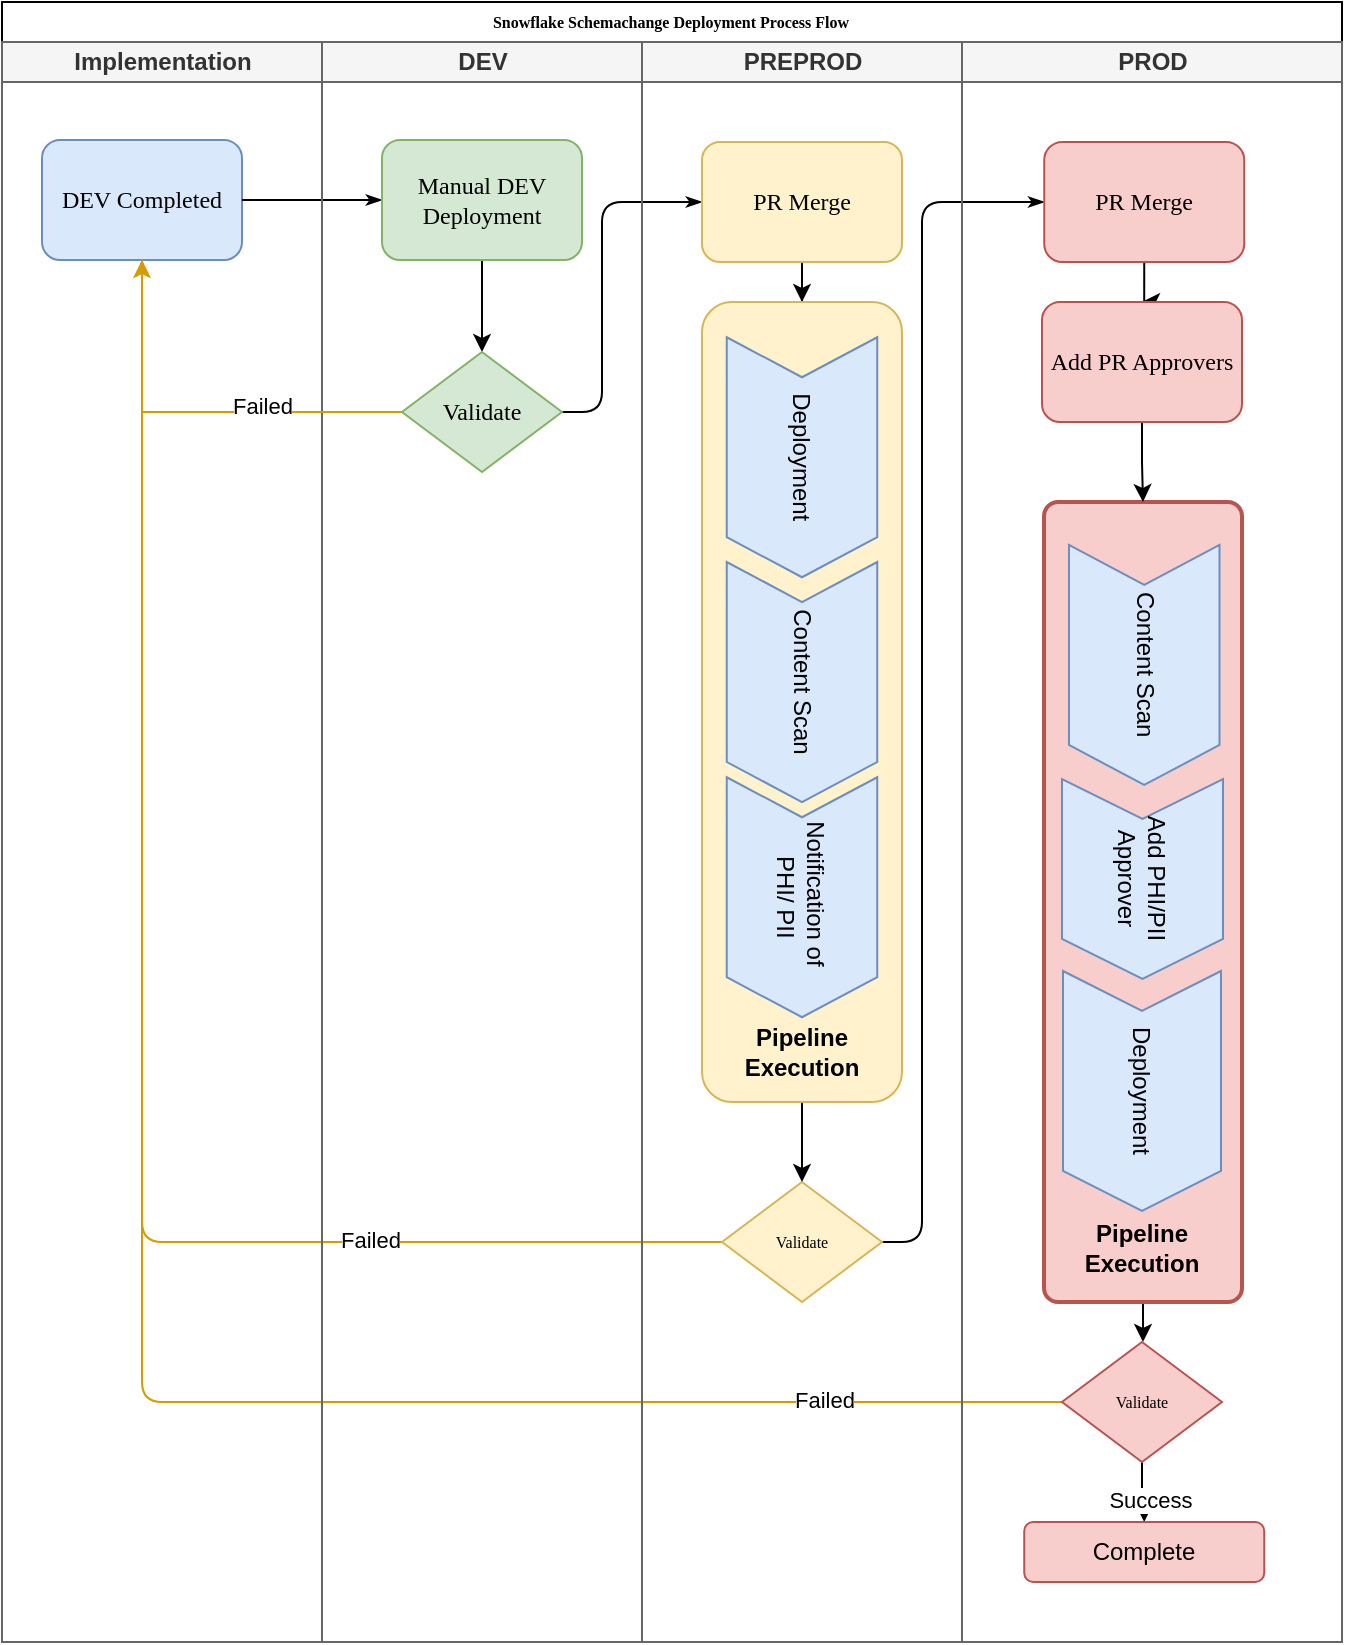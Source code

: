 <mxfile version="24.7.12">
  <diagram name="Page-1" id="74e2e168-ea6b-b213-b513-2b3c1d86103e">
    <mxGraphModel dx="678" dy="400" grid="1" gridSize="10" guides="1" tooltips="1" connect="1" arrows="1" fold="1" page="1" pageScale="1" pageWidth="1100" pageHeight="850" background="none" math="0" shadow="0">
      <root>
        <mxCell id="0" />
        <mxCell id="1" parent="0" />
        <mxCell id="77e6c97f196da883-1" value="Snowflake Schemachange Deployment Process Flow&amp;nbsp;" style="swimlane;html=1;childLayout=stackLayout;startSize=20;rounded=0;shadow=0;labelBackgroundColor=none;strokeWidth=1;fontFamily=Verdana;fontSize=8;align=center;" parent="1" vertex="1">
          <mxGeometry x="320" y="430" width="670" height="820" as="geometry" />
        </mxCell>
        <mxCell id="77e6c97f196da883-2" value="Implementation" style="swimlane;html=1;startSize=20;fillColor=#f5f5f5;fontColor=#333333;strokeColor=#666666;" parent="77e6c97f196da883-1" vertex="1">
          <mxGeometry y="20" width="160" height="800" as="geometry" />
        </mxCell>
        <mxCell id="77e6c97f196da883-8" value="&lt;font style=&quot;font-size: 12px;&quot;&gt;DEV Completed&lt;/font&gt;" style="rounded=1;whiteSpace=wrap;html=1;shadow=0;labelBackgroundColor=none;strokeWidth=1;fontFamily=Verdana;fontSize=8;align=center;fillColor=#dae8fc;strokeColor=#6c8ebf;" parent="77e6c97f196da883-2" vertex="1">
          <mxGeometry x="20" y="49" width="100" height="60" as="geometry" />
        </mxCell>
        <mxCell id="77e6c97f196da883-26" style="edgeStyle=orthogonalEdgeStyle;rounded=1;html=1;labelBackgroundColor=none;startArrow=none;startFill=0;startSize=5;endArrow=classicThin;endFill=1;endSize=5;jettySize=auto;orthogonalLoop=1;strokeWidth=1;fontFamily=Verdana;fontSize=8" parent="77e6c97f196da883-1" source="77e6c97f196da883-8" target="77e6c97f196da883-11" edge="1">
          <mxGeometry relative="1" as="geometry" />
        </mxCell>
        <mxCell id="77e6c97f196da883-28" style="edgeStyle=orthogonalEdgeStyle;rounded=1;html=1;labelBackgroundColor=none;startArrow=none;startFill=0;startSize=5;endArrow=classicThin;endFill=1;endSize=5;jettySize=auto;orthogonalLoop=1;strokeWidth=1;fontFamily=Verdana;fontSize=8;exitX=1;exitY=0.5;exitDx=0;exitDy=0;entryX=0;entryY=0.5;entryDx=0;entryDy=0;" parent="77e6c97f196da883-1" source="xj1-G3i19I13nu__vCrl-2" target="77e6c97f196da883-12" edge="1">
          <mxGeometry relative="1" as="geometry">
            <mxPoint x="290" y="205" as="sourcePoint" />
            <Array as="points">
              <mxPoint x="300" y="205" />
              <mxPoint x="300" y="100" />
            </Array>
          </mxGeometry>
        </mxCell>
        <mxCell id="77e6c97f196da883-30" style="edgeStyle=orthogonalEdgeStyle;rounded=1;html=1;labelBackgroundColor=none;startArrow=none;startFill=0;startSize=5;endArrow=classicThin;endFill=1;endSize=5;jettySize=auto;orthogonalLoop=1;strokeWidth=1;fontFamily=Verdana;fontSize=8;entryX=0.5;entryY=1;entryDx=0;entryDy=0;fillColor=#ffe6cc;strokeColor=#d79b00;exitX=0;exitY=0.5;exitDx=0;exitDy=0;" parent="77e6c97f196da883-1" source="77e6c97f196da883-13" target="77e6c97f196da883-8" edge="1">
          <mxGeometry relative="1" as="geometry">
            <mxPoint x="240" y="235" as="targetPoint" />
            <Array as="points">
              <mxPoint x="70" y="620" />
            </Array>
          </mxGeometry>
        </mxCell>
        <mxCell id="xj1-G3i19I13nu__vCrl-8" value="Failed" style="edgeLabel;html=1;align=center;verticalAlign=middle;resizable=0;points=[];" parent="77e6c97f196da883-30" vertex="1" connectable="0">
          <mxGeometry x="-0.548" y="-1" relative="1" as="geometry">
            <mxPoint as="offset" />
          </mxGeometry>
        </mxCell>
        <mxCell id="77e6c97f196da883-31" style="edgeStyle=orthogonalEdgeStyle;rounded=1;html=1;labelBackgroundColor=none;startArrow=none;startFill=0;startSize=5;endArrow=classicThin;endFill=1;endSize=5;jettySize=auto;orthogonalLoop=1;strokeWidth=1;fontFamily=Verdana;fontSize=8;entryX=0.5;entryY=1;entryDx=0;entryDy=0;fillColor=#ffe6cc;strokeColor=#d79b00;exitX=0;exitY=0.5;exitDx=0;exitDy=0;" parent="77e6c97f196da883-1" source="xj1-G3i19I13nu__vCrl-77" target="77e6c97f196da883-8" edge="1">
          <mxGeometry relative="1" as="geometry">
            <mxPoint x="440" y="370" as="sourcePoint" />
            <mxPoint x="240" y="235" as="targetPoint" />
          </mxGeometry>
        </mxCell>
        <mxCell id="xj1-G3i19I13nu__vCrl-79" value="Failed" style="edgeLabel;html=1;align=center;verticalAlign=middle;resizable=0;points=[];" parent="77e6c97f196da883-31" vertex="1" connectable="0">
          <mxGeometry x="-0.769" y="-1" relative="1" as="geometry">
            <mxPoint as="offset" />
          </mxGeometry>
        </mxCell>
        <mxCell id="77e6c97f196da883-33" style="edgeStyle=orthogonalEdgeStyle;rounded=1;html=1;labelBackgroundColor=none;startArrow=none;startFill=0;startSize=5;endArrow=classicThin;endFill=1;endSize=5;jettySize=auto;orthogonalLoop=1;strokeWidth=1;fontFamily=Verdana;fontSize=8;entryX=0;entryY=0.5;entryDx=0;entryDy=0;exitX=1;exitY=0.5;exitDx=0;exitDy=0;" parent="77e6c97f196da883-1" source="77e6c97f196da883-13" target="77e6c97f196da883-15" edge="1">
          <mxGeometry relative="1" as="geometry">
            <Array as="points">
              <mxPoint x="460" y="620" />
              <mxPoint x="460" y="100" />
            </Array>
          </mxGeometry>
        </mxCell>
        <mxCell id="77e6c97f196da883-3" value="DEV" style="swimlane;html=1;startSize=20;fillColor=#f5f5f5;fontColor=#333333;strokeColor=#666666;" parent="77e6c97f196da883-1" vertex="1">
          <mxGeometry x="160" y="20" width="160" height="800" as="geometry" />
        </mxCell>
        <mxCell id="xj1-G3i19I13nu__vCrl-1" style="edgeStyle=orthogonalEdgeStyle;rounded=0;orthogonalLoop=1;jettySize=auto;html=1;exitX=0.5;exitY=1;exitDx=0;exitDy=0;" parent="77e6c97f196da883-3" source="77e6c97f196da883-11" edge="1">
          <mxGeometry relative="1" as="geometry">
            <mxPoint x="80" y="155" as="targetPoint" />
          </mxGeometry>
        </mxCell>
        <mxCell id="77e6c97f196da883-11" value="&lt;font style=&quot;font-size: 12px;&quot;&gt;Manual DEV Deployment&lt;/font&gt;" style="rounded=1;whiteSpace=wrap;html=1;shadow=0;labelBackgroundColor=none;strokeWidth=1;fontFamily=Verdana;fontSize=8;align=center;fillColor=#d5e8d4;strokeColor=#82b366;" parent="77e6c97f196da883-3" vertex="1">
          <mxGeometry x="30" y="49" width="100" height="60" as="geometry" />
        </mxCell>
        <mxCell id="xj1-G3i19I13nu__vCrl-2" value="&lt;font style=&quot;font-size: 12px;&quot;&gt;Validate&lt;/font&gt;" style="rhombus;whiteSpace=wrap;html=1;rounded=0;shadow=0;labelBackgroundColor=none;strokeWidth=1;fontFamily=Verdana;fontSize=8;align=center;fillColor=#d5e8d4;strokeColor=#82b366;" parent="77e6c97f196da883-3" vertex="1">
          <mxGeometry x="40" y="155" width="80" height="60" as="geometry" />
        </mxCell>
        <mxCell id="77e6c97f196da883-4" value="PREPROD" style="swimlane;html=1;startSize=20;fillColor=#f5f5f5;fontColor=#333333;strokeColor=#666666;" parent="77e6c97f196da883-1" vertex="1">
          <mxGeometry x="320" y="20" width="160" height="800" as="geometry" />
        </mxCell>
        <mxCell id="xj1-G3i19I13nu__vCrl-6" style="edgeStyle=orthogonalEdgeStyle;rounded=0;orthogonalLoop=1;jettySize=auto;html=1;" parent="77e6c97f196da883-4" source="77e6c97f196da883-12" target="xj1-G3i19I13nu__vCrl-5" edge="1">
          <mxGeometry relative="1" as="geometry" />
        </mxCell>
        <mxCell id="77e6c97f196da883-12" value="&lt;font style=&quot;font-size: 12px;&quot;&gt;PR Merge&lt;/font&gt;" style="rounded=1;whiteSpace=wrap;html=1;shadow=0;labelBackgroundColor=none;strokeWidth=1;fontFamily=Verdana;fontSize=8;align=center;fillColor=#fff2cc;strokeColor=#d6b656;" parent="77e6c97f196da883-4" vertex="1">
          <mxGeometry x="30" y="50" width="100" height="60" as="geometry" />
        </mxCell>
        <mxCell id="77e6c97f196da883-13" value="Validate" style="rhombus;whiteSpace=wrap;html=1;rounded=0;shadow=0;labelBackgroundColor=none;strokeWidth=1;fontFamily=Verdana;fontSize=8;align=center;fillColor=#fff2cc;strokeColor=#d6b656;" parent="77e6c97f196da883-4" vertex="1">
          <mxGeometry x="40" y="570" width="80" height="60" as="geometry" />
        </mxCell>
        <mxCell id="4-QMjb-365ucLHek7Qsb-2" style="edgeStyle=orthogonalEdgeStyle;rounded=0;orthogonalLoop=1;jettySize=auto;html=1;exitX=0.5;exitY=1;exitDx=0;exitDy=0;entryX=0.5;entryY=0;entryDx=0;entryDy=0;" edge="1" parent="77e6c97f196da883-4" source="xj1-G3i19I13nu__vCrl-5" target="77e6c97f196da883-13">
          <mxGeometry relative="1" as="geometry">
            <Array as="points">
              <mxPoint x="80" y="380" />
              <mxPoint x="80" y="380" />
            </Array>
          </mxGeometry>
        </mxCell>
        <mxCell id="xj1-G3i19I13nu__vCrl-5" value="" style="rounded=1;whiteSpace=wrap;html=1;shadow=0;labelBackgroundColor=none;strokeWidth=1;fontFamily=Verdana;fontSize=8;align=center;fillColor=#fff2cc;strokeColor=#d6b656;" parent="77e6c97f196da883-4" vertex="1">
          <mxGeometry x="30" y="130" width="100" height="400" as="geometry" />
        </mxCell>
        <mxCell id="4-QMjb-365ucLHek7Qsb-3" value="Deployment" style="shape=step;perimeter=stepPerimeter;fixedSize=1;points=[];whiteSpace=wrap;html=1;rotation=90;fillColor=#dae8fc;strokeColor=#6c8ebf;" vertex="1" parent="77e6c97f196da883-4">
          <mxGeometry x="20" y="170" width="120" height="75.25" as="geometry" />
        </mxCell>
        <mxCell id="4-QMjb-365ucLHek7Qsb-4" value="Content Scan" style="shape=step;perimeter=stepPerimeter;fixedSize=1;points=[];whiteSpace=wrap;html=1;rotation=90;fillColor=#dae8fc;strokeColor=#6c8ebf;" vertex="1" parent="77e6c97f196da883-4">
          <mxGeometry x="20" y="282.38" width="120" height="75.25" as="geometry" />
        </mxCell>
        <mxCell id="4-QMjb-365ucLHek7Qsb-5" value="Notification of&amp;nbsp;&lt;div&gt;PHI/ PII&lt;/div&gt;" style="shape=step;perimeter=stepPerimeter;fixedSize=1;points=[];whiteSpace=wrap;html=1;rotation=90;fillColor=#dae8fc;strokeColor=#6c8ebf;" vertex="1" parent="77e6c97f196da883-4">
          <mxGeometry x="20" y="390" width="120" height="75.25" as="geometry" />
        </mxCell>
        <mxCell id="4-QMjb-365ucLHek7Qsb-6" value="&lt;b&gt;Pipeline Execution&lt;/b&gt;" style="text;html=1;align=center;verticalAlign=middle;whiteSpace=wrap;rounded=0;" vertex="1" parent="77e6c97f196da883-4">
          <mxGeometry x="50" y="490" width="60" height="30" as="geometry" />
        </mxCell>
        <mxCell id="77e6c97f196da883-5" value="PROD" style="swimlane;html=1;startSize=20;fillColor=#f5f5f5;fontColor=#333333;strokeColor=#666666;" parent="77e6c97f196da883-1" vertex="1">
          <mxGeometry x="480" y="20" width="190" height="800" as="geometry" />
        </mxCell>
        <mxCell id="xj1-G3i19I13nu__vCrl-87" style="edgeStyle=orthogonalEdgeStyle;rounded=0;orthogonalLoop=1;jettySize=auto;html=1;exitX=0.5;exitY=1;exitDx=0;exitDy=0;" parent="77e6c97f196da883-5" source="77e6c97f196da883-15" target="xj1-G3i19I13nu__vCrl-86" edge="1">
          <mxGeometry relative="1" as="geometry" />
        </mxCell>
        <mxCell id="77e6c97f196da883-15" value="&lt;font style=&quot;font-size: 12px;&quot;&gt;PR Merge&lt;/font&gt;" style="rounded=1;whiteSpace=wrap;html=1;shadow=0;labelBackgroundColor=none;strokeWidth=1;fontFamily=Verdana;fontSize=8;align=center;fillColor=#f8cecc;strokeColor=#b85450;" parent="77e6c97f196da883-5" vertex="1">
          <mxGeometry x="41.12" y="50" width="100" height="60" as="geometry" />
        </mxCell>
        <mxCell id="xj1-G3i19I13nu__vCrl-78" style="edgeStyle=orthogonalEdgeStyle;rounded=0;orthogonalLoop=1;jettySize=auto;html=1;" parent="77e6c97f196da883-5" source="xj1-G3i19I13nu__vCrl-75" target="xj1-G3i19I13nu__vCrl-77" edge="1">
          <mxGeometry relative="1" as="geometry" />
        </mxCell>
        <mxCell id="xj1-G3i19I13nu__vCrl-75" value="" style="rounded=1;whiteSpace=wrap;html=1;absoluteArcSize=1;arcSize=14;strokeWidth=2;fillColor=#f8cecc;strokeColor=#b85450;" parent="77e6c97f196da883-5" vertex="1">
          <mxGeometry x="41" y="230" width="99" height="400" as="geometry" />
        </mxCell>
        <mxCell id="xj1-G3i19I13nu__vCrl-73" value="Add PHI/PII Approver" style="shape=step;perimeter=stepPerimeter;fixedSize=1;points=[];whiteSpace=wrap;html=1;rotation=90;fillColor=#dae8fc;strokeColor=#6c8ebf;" parent="77e6c97f196da883-5" vertex="1">
          <mxGeometry x="40.25" y="378.25" width="100" height="80.5" as="geometry" />
        </mxCell>
        <mxCell id="xj1-G3i19I13nu__vCrl-71" value="Content Scan" style="shape=step;perimeter=stepPerimeter;fixedSize=1;points=[];whiteSpace=wrap;html=1;rotation=90;fillColor=#dae8fc;strokeColor=#6c8ebf;" parent="77e6c97f196da883-5" vertex="1">
          <mxGeometry x="31.12" y="273.87" width="120" height="75.25" as="geometry" />
        </mxCell>
        <mxCell id="xj1-G3i19I13nu__vCrl-74" value="Deployment" style="shape=step;perimeter=stepPerimeter;fixedSize=1;points=[];whiteSpace=wrap;html=1;rotation=90;fillColor=#dae8fc;strokeColor=#6c8ebf;" parent="77e6c97f196da883-5" vertex="1">
          <mxGeometry x="30" y="485" width="120" height="79" as="geometry" />
        </mxCell>
        <mxCell id="xj1-G3i19I13nu__vCrl-76" value="&lt;b&gt;Pipeline Execution&lt;/b&gt;" style="text;html=1;align=center;verticalAlign=middle;whiteSpace=wrap;rounded=0;" parent="77e6c97f196da883-5" vertex="1">
          <mxGeometry x="60" y="588" width="60" height="30" as="geometry" />
        </mxCell>
        <mxCell id="xj1-G3i19I13nu__vCrl-84" style="edgeStyle=orthogonalEdgeStyle;rounded=0;orthogonalLoop=1;jettySize=auto;html=1;exitX=0.5;exitY=1;exitDx=0;exitDy=0;" parent="77e6c97f196da883-5" source="xj1-G3i19I13nu__vCrl-77" target="xj1-G3i19I13nu__vCrl-80" edge="1">
          <mxGeometry relative="1" as="geometry" />
        </mxCell>
        <mxCell id="xj1-G3i19I13nu__vCrl-85" value="Success" style="edgeLabel;html=1;align=center;verticalAlign=middle;resizable=0;points=[];" parent="xj1-G3i19I13nu__vCrl-84" vertex="1" connectable="0">
          <mxGeometry x="0.193" y="4" relative="1" as="geometry">
            <mxPoint as="offset" />
          </mxGeometry>
        </mxCell>
        <mxCell id="xj1-G3i19I13nu__vCrl-77" value="Validate" style="rhombus;whiteSpace=wrap;html=1;rounded=0;shadow=0;labelBackgroundColor=none;strokeWidth=1;fontFamily=Verdana;fontSize=8;align=center;fillColor=#f8cecc;strokeColor=#b85450;" parent="77e6c97f196da883-5" vertex="1">
          <mxGeometry x="50" y="650" width="80" height="60" as="geometry" />
        </mxCell>
        <mxCell id="xj1-G3i19I13nu__vCrl-80" value="Complete" style="rounded=1;whiteSpace=wrap;html=1;fillColor=#f8cecc;strokeColor=#b85450;" parent="77e6c97f196da883-5" vertex="1">
          <mxGeometry x="31.12" y="740" width="120" height="30" as="geometry" />
        </mxCell>
        <mxCell id="xj1-G3i19I13nu__vCrl-88" style="edgeStyle=orthogonalEdgeStyle;rounded=0;orthogonalLoop=1;jettySize=auto;html=1;exitX=0.5;exitY=1;exitDx=0;exitDy=0;entryX=0.5;entryY=0;entryDx=0;entryDy=0;" parent="77e6c97f196da883-5" source="xj1-G3i19I13nu__vCrl-86" target="xj1-G3i19I13nu__vCrl-75" edge="1">
          <mxGeometry relative="1" as="geometry" />
        </mxCell>
        <mxCell id="xj1-G3i19I13nu__vCrl-86" value="&lt;font style=&quot;font-size: 12px;&quot;&gt;Add PR Approvers&lt;/font&gt;" style="rounded=1;whiteSpace=wrap;html=1;shadow=0;labelBackgroundColor=none;strokeWidth=1;fontFamily=Verdana;fontSize=8;align=center;fillColor=#f8cecc;strokeColor=#b85450;" parent="77e6c97f196da883-5" vertex="1">
          <mxGeometry x="40" y="130" width="100" height="60" as="geometry" />
        </mxCell>
        <mxCell id="xj1-G3i19I13nu__vCrl-3" style="edgeStyle=orthogonalEdgeStyle;rounded=0;orthogonalLoop=1;jettySize=auto;html=1;fillColor=#ffe6cc;strokeColor=#d79b00;" parent="77e6c97f196da883-1" source="xj1-G3i19I13nu__vCrl-2" target="77e6c97f196da883-8" edge="1">
          <mxGeometry relative="1" as="geometry" />
        </mxCell>
        <mxCell id="xj1-G3i19I13nu__vCrl-9" value="Failed" style="edgeLabel;html=1;align=center;verticalAlign=middle;resizable=0;points=[];" parent="xj1-G3i19I13nu__vCrl-3" vertex="1" connectable="0">
          <mxGeometry x="-0.317" y="-3" relative="1" as="geometry">
            <mxPoint as="offset" />
          </mxGeometry>
        </mxCell>
      </root>
    </mxGraphModel>
  </diagram>
</mxfile>
